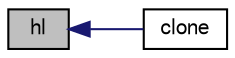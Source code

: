 digraph "hl"
{
  bgcolor="transparent";
  edge [fontname="FreeSans",fontsize="10",labelfontname="FreeSans",labelfontsize="10"];
  node [fontname="FreeSans",fontsize="10",shape=record];
  rankdir="LR";
  Node68 [label="hl",height=0.2,width=0.4,color="black", fillcolor="grey75", style="filled", fontcolor="black"];
  Node68 -> Node69 [dir="back",color="midnightblue",fontsize="10",style="solid",fontname="FreeSans"];
  Node69 [label="clone",height=0.2,width=0.4,color="black",URL="$a29850.html#af022e70d5b5476192357f6bf43a14f37",tooltip="Construct and return clone. "];
}

